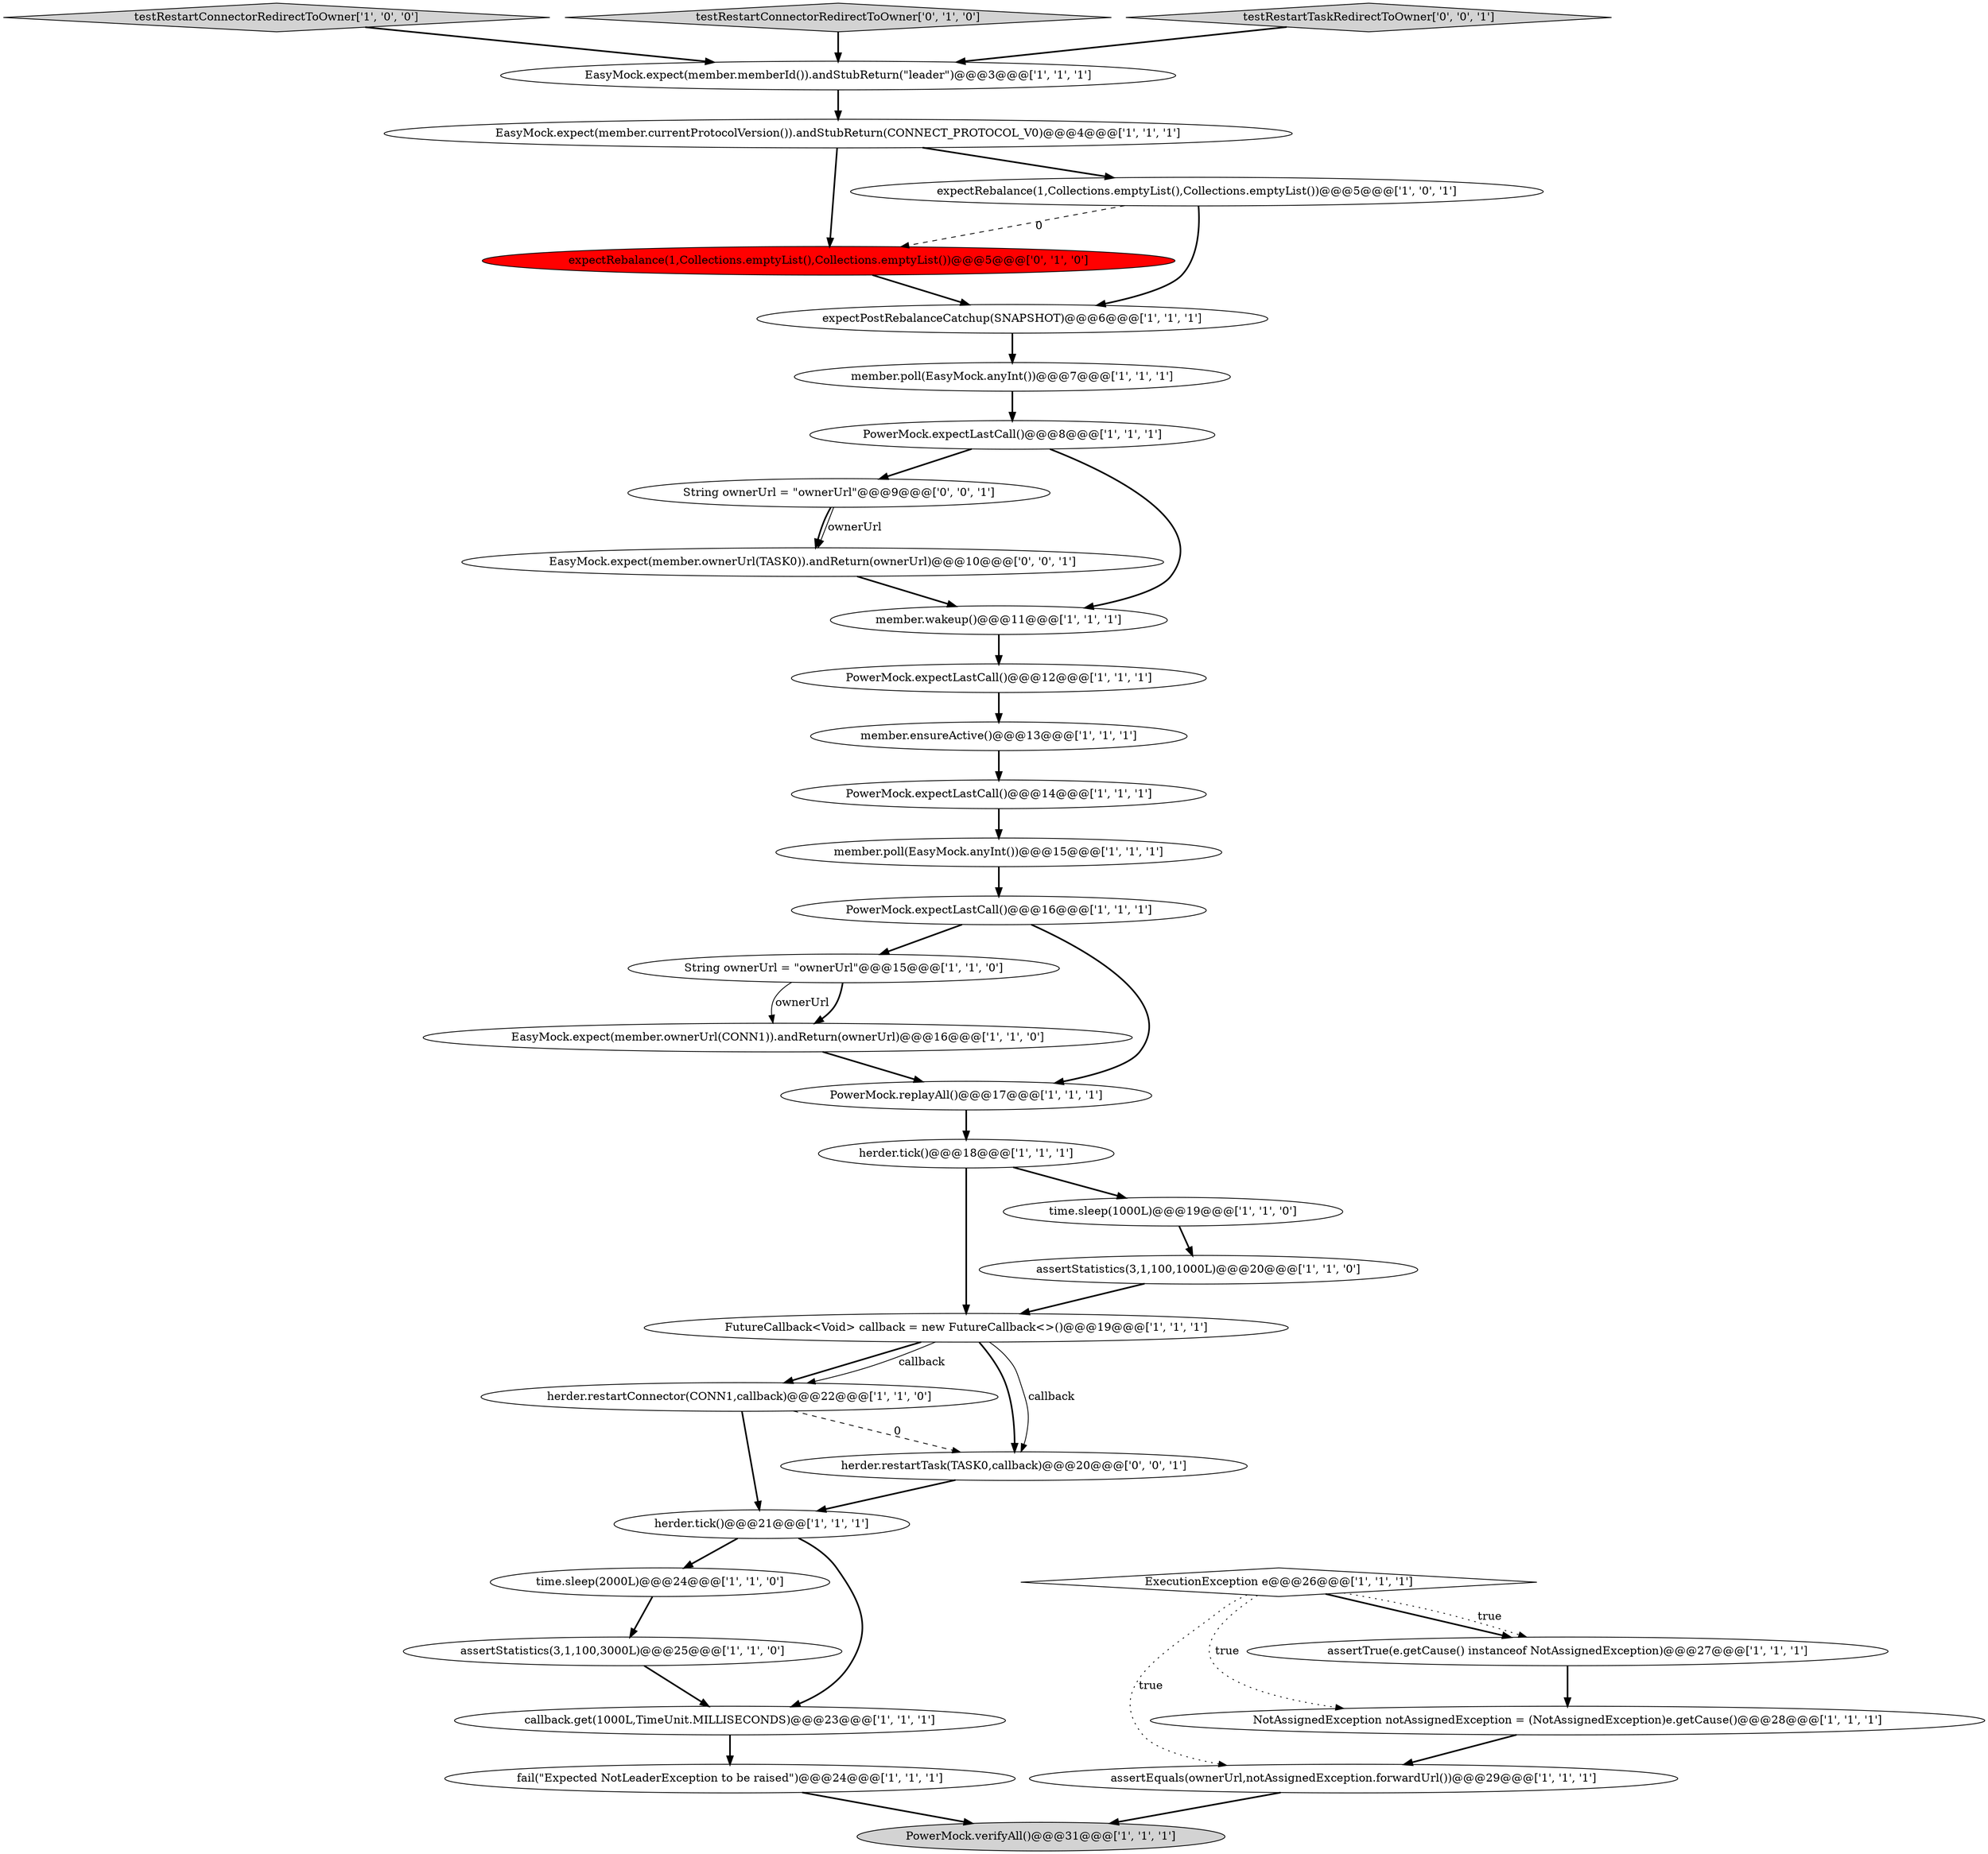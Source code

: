 digraph {
6 [style = filled, label = "assertTrue(e.getCause() instanceof NotAssignedException)@@@27@@@['1', '1', '1']", fillcolor = white, shape = ellipse image = "AAA0AAABBB1BBB"];
0 [style = filled, label = "testRestartConnectorRedirectToOwner['1', '0', '0']", fillcolor = lightgray, shape = diamond image = "AAA0AAABBB1BBB"];
9 [style = filled, label = "EasyMock.expect(member.currentProtocolVersion()).andStubReturn(CONNECT_PROTOCOL_V0)@@@4@@@['1', '1', '1']", fillcolor = white, shape = ellipse image = "AAA0AAABBB1BBB"];
5 [style = filled, label = "herder.tick()@@@21@@@['1', '1', '1']", fillcolor = white, shape = ellipse image = "AAA0AAABBB1BBB"];
15 [style = filled, label = "member.ensureActive()@@@13@@@['1', '1', '1']", fillcolor = white, shape = ellipse image = "AAA0AAABBB1BBB"];
23 [style = filled, label = "time.sleep(2000L)@@@24@@@['1', '1', '0']", fillcolor = white, shape = ellipse image = "AAA0AAABBB1BBB"];
35 [style = filled, label = "String ownerUrl = \"ownerUrl\"@@@9@@@['0', '0', '1']", fillcolor = white, shape = ellipse image = "AAA0AAABBB3BBB"];
22 [style = filled, label = "assertStatistics(3,1,100,1000L)@@@20@@@['1', '1', '0']", fillcolor = white, shape = ellipse image = "AAA0AAABBB1BBB"];
8 [style = filled, label = "FutureCallback<Void> callback = new FutureCallback<>()@@@19@@@['1', '1', '1']", fillcolor = white, shape = ellipse image = "AAA0AAABBB1BBB"];
1 [style = filled, label = "EasyMock.expect(member.memberId()).andStubReturn(\"leader\")@@@3@@@['1', '1', '1']", fillcolor = white, shape = ellipse image = "AAA0AAABBB1BBB"];
20 [style = filled, label = "PowerMock.expectLastCall()@@@16@@@['1', '1', '1']", fillcolor = white, shape = ellipse image = "AAA0AAABBB1BBB"];
30 [style = filled, label = "assertStatistics(3,1,100,3000L)@@@25@@@['1', '1', '0']", fillcolor = white, shape = ellipse image = "AAA0AAABBB1BBB"];
12 [style = filled, label = "member.wakeup()@@@11@@@['1', '1', '1']", fillcolor = white, shape = ellipse image = "AAA0AAABBB1BBB"];
19 [style = filled, label = "time.sleep(1000L)@@@19@@@['1', '1', '0']", fillcolor = white, shape = ellipse image = "AAA0AAABBB1BBB"];
17 [style = filled, label = "String ownerUrl = \"ownerUrl\"@@@15@@@['1', '1', '0']", fillcolor = white, shape = ellipse image = "AAA0AAABBB1BBB"];
13 [style = filled, label = "member.poll(EasyMock.anyInt())@@@15@@@['1', '1', '1']", fillcolor = white, shape = ellipse image = "AAA0AAABBB1BBB"];
3 [style = filled, label = "assertEquals(ownerUrl,notAssignedException.forwardUrl())@@@29@@@['1', '1', '1']", fillcolor = white, shape = ellipse image = "AAA0AAABBB1BBB"];
26 [style = filled, label = "herder.restartConnector(CONN1,callback)@@@22@@@['1', '1', '0']", fillcolor = white, shape = ellipse image = "AAA0AAABBB1BBB"];
25 [style = filled, label = "PowerMock.expectLastCall()@@@8@@@['1', '1', '1']", fillcolor = white, shape = ellipse image = "AAA0AAABBB1BBB"];
7 [style = filled, label = "expectPostRebalanceCatchup(SNAPSHOT)@@@6@@@['1', '1', '1']", fillcolor = white, shape = ellipse image = "AAA0AAABBB1BBB"];
28 [style = filled, label = "callback.get(1000L,TimeUnit.MILLISECONDS)@@@23@@@['1', '1', '1']", fillcolor = white, shape = ellipse image = "AAA0AAABBB1BBB"];
32 [style = filled, label = "expectRebalance(1,Collections.emptyList(),Collections.emptyList())@@@5@@@['0', '1', '0']", fillcolor = red, shape = ellipse image = "AAA1AAABBB2BBB"];
4 [style = filled, label = "PowerMock.replayAll()@@@17@@@['1', '1', '1']", fillcolor = white, shape = ellipse image = "AAA0AAABBB1BBB"];
31 [style = filled, label = "testRestartConnectorRedirectToOwner['0', '1', '0']", fillcolor = lightgray, shape = diamond image = "AAA0AAABBB2BBB"];
21 [style = filled, label = "ExecutionException e@@@26@@@['1', '1', '1']", fillcolor = white, shape = diamond image = "AAA0AAABBB1BBB"];
10 [style = filled, label = "member.poll(EasyMock.anyInt())@@@7@@@['1', '1', '1']", fillcolor = white, shape = ellipse image = "AAA0AAABBB1BBB"];
36 [style = filled, label = "testRestartTaskRedirectToOwner['0', '0', '1']", fillcolor = lightgray, shape = diamond image = "AAA0AAABBB3BBB"];
29 [style = filled, label = "PowerMock.verifyAll()@@@31@@@['1', '1', '1']", fillcolor = lightgray, shape = ellipse image = "AAA0AAABBB1BBB"];
27 [style = filled, label = "PowerMock.expectLastCall()@@@12@@@['1', '1', '1']", fillcolor = white, shape = ellipse image = "AAA0AAABBB1BBB"];
24 [style = filled, label = "NotAssignedException notAssignedException = (NotAssignedException)e.getCause()@@@28@@@['1', '1', '1']", fillcolor = white, shape = ellipse image = "AAA0AAABBB1BBB"];
14 [style = filled, label = "expectRebalance(1,Collections.emptyList(),Collections.emptyList())@@@5@@@['1', '0', '1']", fillcolor = white, shape = ellipse image = "AAA0AAABBB1BBB"];
33 [style = filled, label = "herder.restartTask(TASK0,callback)@@@20@@@['0', '0', '1']", fillcolor = white, shape = ellipse image = "AAA0AAABBB3BBB"];
11 [style = filled, label = "EasyMock.expect(member.ownerUrl(CONN1)).andReturn(ownerUrl)@@@16@@@['1', '1', '0']", fillcolor = white, shape = ellipse image = "AAA0AAABBB1BBB"];
16 [style = filled, label = "PowerMock.expectLastCall()@@@14@@@['1', '1', '1']", fillcolor = white, shape = ellipse image = "AAA0AAABBB1BBB"];
34 [style = filled, label = "EasyMock.expect(member.ownerUrl(TASK0)).andReturn(ownerUrl)@@@10@@@['0', '0', '1']", fillcolor = white, shape = ellipse image = "AAA0AAABBB3BBB"];
2 [style = filled, label = "fail(\"Expected NotLeaderException to be raised\")@@@24@@@['1', '1', '1']", fillcolor = white, shape = ellipse image = "AAA0AAABBB1BBB"];
18 [style = filled, label = "herder.tick()@@@18@@@['1', '1', '1']", fillcolor = white, shape = ellipse image = "AAA0AAABBB1BBB"];
8->33 [style = bold, label=""];
16->13 [style = bold, label=""];
20->17 [style = bold, label=""];
23->30 [style = bold, label=""];
8->33 [style = solid, label="callback"];
5->23 [style = bold, label=""];
21->6 [style = bold, label=""];
7->10 [style = bold, label=""];
26->5 [style = bold, label=""];
11->4 [style = bold, label=""];
9->32 [style = bold, label=""];
18->19 [style = bold, label=""];
26->33 [style = dashed, label="0"];
8->26 [style = bold, label=""];
6->24 [style = bold, label=""];
4->18 [style = bold, label=""];
32->7 [style = bold, label=""];
31->1 [style = bold, label=""];
33->5 [style = bold, label=""];
34->12 [style = bold, label=""];
15->16 [style = bold, label=""];
25->35 [style = bold, label=""];
5->28 [style = bold, label=""];
17->11 [style = bold, label=""];
27->15 [style = bold, label=""];
36->1 [style = bold, label=""];
1->9 [style = bold, label=""];
20->4 [style = bold, label=""];
14->7 [style = bold, label=""];
35->34 [style = solid, label="ownerUrl"];
22->8 [style = bold, label=""];
8->26 [style = solid, label="callback"];
28->2 [style = bold, label=""];
14->32 [style = dashed, label="0"];
30->28 [style = bold, label=""];
21->24 [style = dotted, label="true"];
10->25 [style = bold, label=""];
25->12 [style = bold, label=""];
0->1 [style = bold, label=""];
9->14 [style = bold, label=""];
21->3 [style = dotted, label="true"];
18->8 [style = bold, label=""];
35->34 [style = bold, label=""];
2->29 [style = bold, label=""];
17->11 [style = solid, label="ownerUrl"];
19->22 [style = bold, label=""];
12->27 [style = bold, label=""];
24->3 [style = bold, label=""];
3->29 [style = bold, label=""];
21->6 [style = dotted, label="true"];
13->20 [style = bold, label=""];
}
